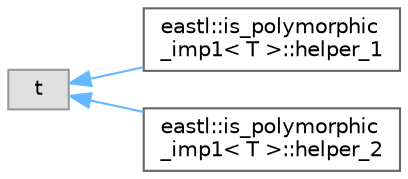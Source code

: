 digraph "类继承关系图"
{
 // LATEX_PDF_SIZE
  bgcolor="transparent";
  edge [fontname=Helvetica,fontsize=10,labelfontname=Helvetica,labelfontsize=10];
  node [fontname=Helvetica,fontsize=10,shape=box,height=0.2,width=0.4];
  rankdir="LR";
  Node0 [id="Node000000",label="t",height=0.2,width=0.4,color="grey60", fillcolor="#E0E0E0", style="filled",tooltip=" "];
  Node0 -> Node1 [id="edge1661_Node000000_Node000001",dir="back",color="steelblue1",style="solid",tooltip=" "];
  Node1 [id="Node000001",label="eastl::is_polymorphic\l_imp1\< T \>::helper_1",height=0.2,width=0.4,color="grey40", fillcolor="white", style="filled",URL="$structeastl_1_1is__polymorphic__imp1_1_1helper__1.html",tooltip=" "];
  Node0 -> Node2 [id="edge1662_Node000000_Node000002",dir="back",color="steelblue1",style="solid",tooltip=" "];
  Node2 [id="Node000002",label="eastl::is_polymorphic\l_imp1\< T \>::helper_2",height=0.2,width=0.4,color="grey40", fillcolor="white", style="filled",URL="$structeastl_1_1is__polymorphic__imp1_1_1helper__2.html",tooltip=" "];
}
